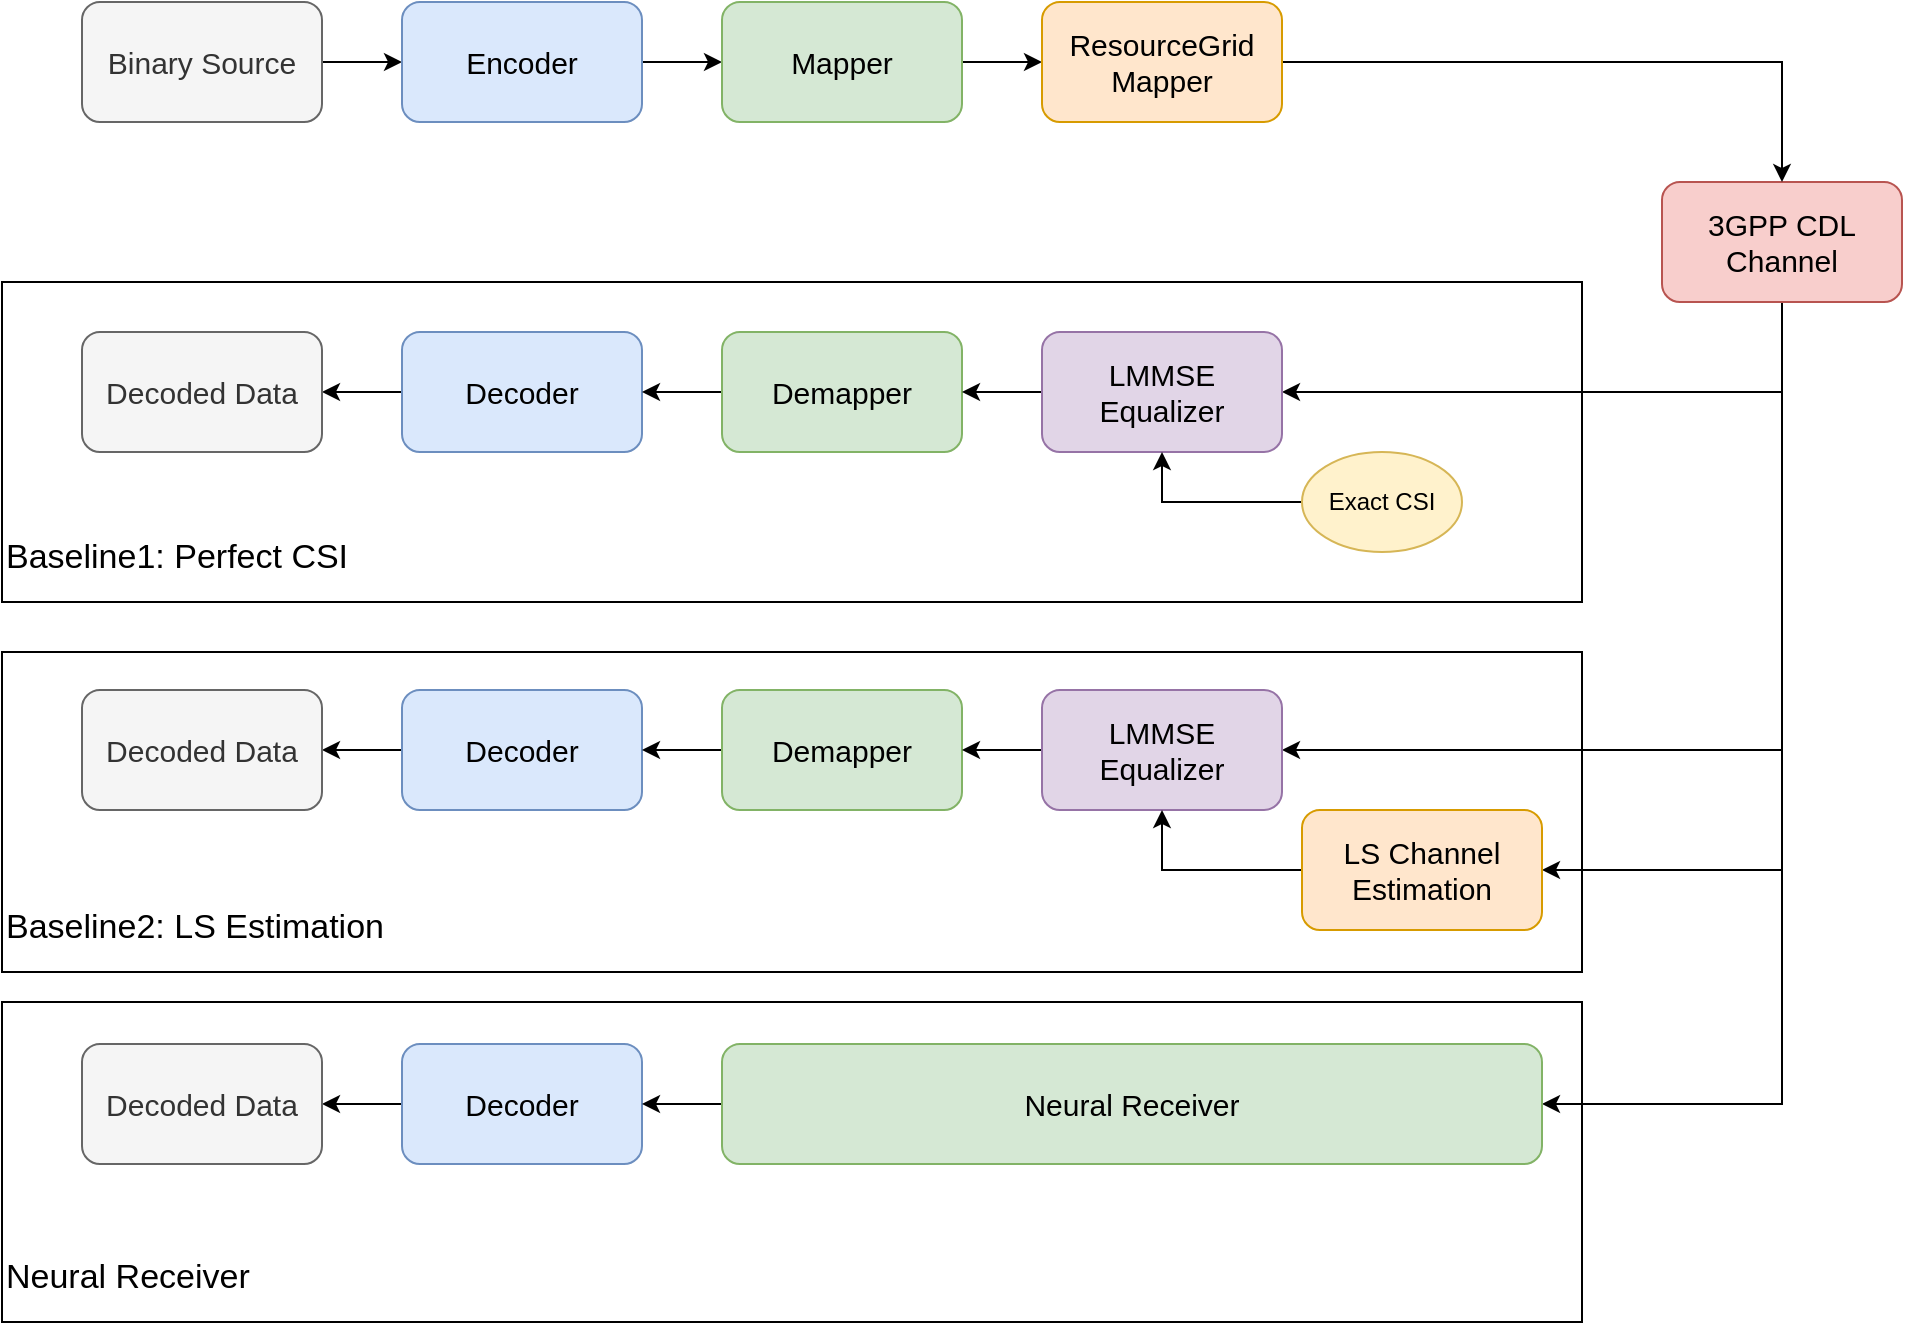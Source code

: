 <mxfile version="26.1.0">
  <diagram name="第 1 页" id="hl5XPuPwT4K25FnsdRnY">
    <mxGraphModel dx="1434" dy="738" grid="1" gridSize="10" guides="1" tooltips="1" connect="1" arrows="1" fold="1" page="1" pageScale="1" pageWidth="827" pageHeight="1169" math="0" shadow="0">
      <root>
        <mxCell id="0" />
        <mxCell id="1" parent="0" />
        <mxCell id="qTxFpNi2VY4SVTIQpSqW-49" value="&lt;div&gt;&lt;br&gt;&lt;/div&gt;&lt;div&gt;&lt;br&gt;&lt;/div&gt;&lt;div&gt;&lt;br&gt;&lt;/div&gt;&lt;div&gt;&lt;br&gt;&lt;/div&gt;&lt;div&gt;&lt;br&gt;&lt;/div&gt;&lt;div&gt;&lt;br&gt;&lt;/div&gt;&lt;div&gt;&lt;br&gt;&lt;/div&gt;&lt;div&gt;&lt;br&gt;&lt;/div&gt;&lt;div style=&quot;&quot;&gt;&lt;font style=&quot;font-size: 17px;&quot;&gt;Neural Receiver&lt;/font&gt;&lt;/div&gt;" style="rounded=0;whiteSpace=wrap;html=1;fillColor=none;align=left;" vertex="1" parent="1">
          <mxGeometry x="40" y="680" width="790" height="160" as="geometry" />
        </mxCell>
        <mxCell id="qTxFpNi2VY4SVTIQpSqW-1" value="" style="edgeStyle=orthogonalEdgeStyle;rounded=0;orthogonalLoop=1;jettySize=auto;html=1;fillColor=#d5e8d4;strokeColor=#000000;strokeWidth=1;fontSize=15;fontStyle=0" edge="1" parent="1" source="qTxFpNi2VY4SVTIQpSqW-2" target="qTxFpNi2VY4SVTIQpSqW-4">
          <mxGeometry relative="1" as="geometry" />
        </mxCell>
        <mxCell id="qTxFpNi2VY4SVTIQpSqW-2" value="Binary Source" style="rounded=1;whiteSpace=wrap;html=1;fillColor=#f5f5f5;strokeColor=#666666;strokeWidth=1;fontSize=15;fontStyle=0;fontColor=#333333;" vertex="1" parent="1">
          <mxGeometry x="80" y="180" width="120" height="60" as="geometry" />
        </mxCell>
        <mxCell id="qTxFpNi2VY4SVTIQpSqW-3" value="" style="edgeStyle=orthogonalEdgeStyle;rounded=0;orthogonalLoop=1;jettySize=auto;html=1;fillColor=#d5e8d4;strokeColor=#000000;strokeWidth=1;fontSize=15;fontStyle=0" edge="1" parent="1" source="qTxFpNi2VY4SVTIQpSqW-4" target="qTxFpNi2VY4SVTIQpSqW-6">
          <mxGeometry relative="1" as="geometry" />
        </mxCell>
        <mxCell id="qTxFpNi2VY4SVTIQpSqW-4" value="Encoder" style="rounded=1;whiteSpace=wrap;html=1;fillColor=#dae8fc;strokeColor=#6c8ebf;strokeWidth=1;fontSize=15;fontStyle=0" vertex="1" parent="1">
          <mxGeometry x="240" y="180" width="120" height="60" as="geometry" />
        </mxCell>
        <mxCell id="qTxFpNi2VY4SVTIQpSqW-17" style="edgeStyle=orthogonalEdgeStyle;rounded=0;orthogonalLoop=1;jettySize=auto;html=1;exitX=1;exitY=0.5;exitDx=0;exitDy=0;entryX=0;entryY=0.5;entryDx=0;entryDy=0;" edge="1" parent="1" source="qTxFpNi2VY4SVTIQpSqW-6" target="qTxFpNi2VY4SVTIQpSqW-10">
          <mxGeometry relative="1" as="geometry" />
        </mxCell>
        <mxCell id="qTxFpNi2VY4SVTIQpSqW-6" value="Mapper" style="rounded=1;whiteSpace=wrap;html=1;fillColor=#d5e8d4;strokeColor=#82b366;strokeWidth=1;fontSize=15;fontStyle=0" vertex="1" parent="1">
          <mxGeometry x="400" y="180" width="120" height="60" as="geometry" />
        </mxCell>
        <mxCell id="qTxFpNi2VY4SVTIQpSqW-25" style="edgeStyle=orthogonalEdgeStyle;rounded=0;orthogonalLoop=1;jettySize=auto;html=1;exitX=0.5;exitY=1;exitDx=0;exitDy=0;entryX=1;entryY=0.5;entryDx=0;entryDy=0;" edge="1" parent="1" source="qTxFpNi2VY4SVTIQpSqW-8" target="qTxFpNi2VY4SVTIQpSqW-23">
          <mxGeometry relative="1" as="geometry">
            <mxPoint x="690" y="390" as="targetPoint" />
          </mxGeometry>
        </mxCell>
        <mxCell id="qTxFpNi2VY4SVTIQpSqW-33" style="edgeStyle=orthogonalEdgeStyle;rounded=0;orthogonalLoop=1;jettySize=auto;html=1;exitX=0.5;exitY=1;exitDx=0;exitDy=0;entryX=1;entryY=0.5;entryDx=0;entryDy=0;" edge="1" parent="1" source="qTxFpNi2VY4SVTIQpSqW-8" target="qTxFpNi2VY4SVTIQpSqW-24">
          <mxGeometry relative="1" as="geometry" />
        </mxCell>
        <mxCell id="qTxFpNi2VY4SVTIQpSqW-34" style="edgeStyle=orthogonalEdgeStyle;rounded=0;orthogonalLoop=1;jettySize=auto;html=1;exitX=0.5;exitY=1;exitDx=0;exitDy=0;entryX=1;entryY=0.5;entryDx=0;entryDy=0;" edge="1" parent="1" source="qTxFpNi2VY4SVTIQpSqW-8" target="qTxFpNi2VY4SVTIQpSqW-32">
          <mxGeometry relative="1" as="geometry" />
        </mxCell>
        <mxCell id="qTxFpNi2VY4SVTIQpSqW-39" style="edgeStyle=orthogonalEdgeStyle;rounded=0;orthogonalLoop=1;jettySize=auto;html=1;exitX=0.5;exitY=1;exitDx=0;exitDy=0;entryX=1;entryY=0.5;entryDx=0;entryDy=0;" edge="1" parent="1" source="qTxFpNi2VY4SVTIQpSqW-8" target="qTxFpNi2VY4SVTIQpSqW-38">
          <mxGeometry relative="1" as="geometry" />
        </mxCell>
        <mxCell id="qTxFpNi2VY4SVTIQpSqW-8" value="3GPP CDL&lt;div&gt;Channel&lt;/div&gt;" style="rounded=1;whiteSpace=wrap;html=1;fillColor=#f8cecc;strokeColor=#b85450;strokeWidth=1;fontSize=15;fontStyle=0" vertex="1" parent="1">
          <mxGeometry x="870" y="270" width="120" height="60" as="geometry" />
        </mxCell>
        <mxCell id="qTxFpNi2VY4SVTIQpSqW-19" style="edgeStyle=orthogonalEdgeStyle;rounded=0;orthogonalLoop=1;jettySize=auto;html=1;exitX=1;exitY=0.5;exitDx=0;exitDy=0;" edge="1" parent="1" source="qTxFpNi2VY4SVTIQpSqW-10" target="qTxFpNi2VY4SVTIQpSqW-8">
          <mxGeometry relative="1" as="geometry" />
        </mxCell>
        <mxCell id="qTxFpNi2VY4SVTIQpSqW-10" value="ResourceGrid&lt;div&gt;Mapper&lt;/div&gt;" style="rounded=1;whiteSpace=wrap;html=1;fillColor=#ffe6cc;strokeColor=#d79b00;strokeWidth=1;fontSize=15;fontStyle=0" vertex="1" parent="1">
          <mxGeometry x="560" y="180" width="120" height="60" as="geometry" />
        </mxCell>
        <mxCell id="qTxFpNi2VY4SVTIQpSqW-40" style="edgeStyle=orthogonalEdgeStyle;rounded=0;orthogonalLoop=1;jettySize=auto;html=1;exitX=0;exitY=0.5;exitDx=0;exitDy=0;entryX=1;entryY=0.5;entryDx=0;entryDy=0;" edge="1" parent="1" source="qTxFpNi2VY4SVTIQpSqW-12" target="qTxFpNi2VY4SVTIQpSqW-41">
          <mxGeometry relative="1" as="geometry">
            <mxPoint x="210" y="375" as="targetPoint" />
          </mxGeometry>
        </mxCell>
        <mxCell id="qTxFpNi2VY4SVTIQpSqW-12" value="Decoder" style="rounded=1;whiteSpace=wrap;html=1;fillColor=#dae8fc;strokeColor=#6c8ebf;strokeWidth=1;fontSize=15;fontStyle=0" vertex="1" parent="1">
          <mxGeometry x="240" y="345" width="120" height="60" as="geometry" />
        </mxCell>
        <mxCell id="qTxFpNi2VY4SVTIQpSqW-29" style="edgeStyle=orthogonalEdgeStyle;rounded=0;orthogonalLoop=1;jettySize=auto;html=1;exitX=0;exitY=0.5;exitDx=0;exitDy=0;entryX=1;entryY=0.5;entryDx=0;entryDy=0;" edge="1" parent="1" source="qTxFpNi2VY4SVTIQpSqW-18" target="qTxFpNi2VY4SVTIQpSqW-12">
          <mxGeometry relative="1" as="geometry" />
        </mxCell>
        <mxCell id="qTxFpNi2VY4SVTIQpSqW-18" value="Demapper" style="rounded=1;whiteSpace=wrap;html=1;fillColor=#d5e8d4;strokeColor=#82b366;strokeWidth=1;fontSize=15;fontStyle=0" vertex="1" parent="1">
          <mxGeometry x="400" y="345" width="120" height="60" as="geometry" />
        </mxCell>
        <mxCell id="qTxFpNi2VY4SVTIQpSqW-44" style="edgeStyle=orthogonalEdgeStyle;rounded=0;orthogonalLoop=1;jettySize=auto;html=1;exitX=0;exitY=0.5;exitDx=0;exitDy=0;entryX=1;entryY=0.5;entryDx=0;entryDy=0;" edge="1" parent="1" source="qTxFpNi2VY4SVTIQpSqW-20" target="qTxFpNi2VY4SVTIQpSqW-42">
          <mxGeometry relative="1" as="geometry" />
        </mxCell>
        <mxCell id="qTxFpNi2VY4SVTIQpSqW-20" value="Decoder" style="rounded=1;whiteSpace=wrap;html=1;fillColor=#dae8fc;strokeColor=#6c8ebf;strokeWidth=1;fontSize=15;fontStyle=0" vertex="1" parent="1">
          <mxGeometry x="240" y="524" width="120" height="60" as="geometry" />
        </mxCell>
        <mxCell id="qTxFpNi2VY4SVTIQpSqW-31" style="edgeStyle=orthogonalEdgeStyle;rounded=0;orthogonalLoop=1;jettySize=auto;html=1;exitX=0;exitY=0.5;exitDx=0;exitDy=0;entryX=1;entryY=0.5;entryDx=0;entryDy=0;" edge="1" parent="1" source="qTxFpNi2VY4SVTIQpSqW-22" target="qTxFpNi2VY4SVTIQpSqW-20">
          <mxGeometry relative="1" as="geometry" />
        </mxCell>
        <mxCell id="qTxFpNi2VY4SVTIQpSqW-22" value="Demapper" style="rounded=1;whiteSpace=wrap;html=1;fillColor=#d5e8d4;strokeColor=#82b366;strokeWidth=1;fontSize=15;fontStyle=0" vertex="1" parent="1">
          <mxGeometry x="400" y="524" width="120" height="60" as="geometry" />
        </mxCell>
        <mxCell id="qTxFpNi2VY4SVTIQpSqW-28" style="edgeStyle=orthogonalEdgeStyle;rounded=0;orthogonalLoop=1;jettySize=auto;html=1;exitX=0;exitY=0.5;exitDx=0;exitDy=0;entryX=1;entryY=0.5;entryDx=0;entryDy=0;" edge="1" parent="1" source="qTxFpNi2VY4SVTIQpSqW-23" target="qTxFpNi2VY4SVTIQpSqW-18">
          <mxGeometry relative="1" as="geometry" />
        </mxCell>
        <mxCell id="qTxFpNi2VY4SVTIQpSqW-23" value="LMMSE&lt;div&gt;Equalizer&lt;/div&gt;" style="rounded=1;whiteSpace=wrap;html=1;fillColor=#e1d5e7;strokeColor=#9673a6;strokeWidth=1;fontSize=15;fontStyle=0" vertex="1" parent="1">
          <mxGeometry x="560" y="345" width="120" height="60" as="geometry" />
        </mxCell>
        <mxCell id="qTxFpNi2VY4SVTIQpSqW-30" style="edgeStyle=orthogonalEdgeStyle;rounded=0;orthogonalLoop=1;jettySize=auto;html=1;exitX=0;exitY=0.5;exitDx=0;exitDy=0;entryX=1;entryY=0.5;entryDx=0;entryDy=0;" edge="1" parent="1" source="qTxFpNi2VY4SVTIQpSqW-24" target="qTxFpNi2VY4SVTIQpSqW-22">
          <mxGeometry relative="1" as="geometry" />
        </mxCell>
        <mxCell id="qTxFpNi2VY4SVTIQpSqW-24" value="LMMSE&lt;div&gt;Equalizer&lt;/div&gt;" style="rounded=1;whiteSpace=wrap;html=1;fillColor=#e1d5e7;strokeColor=#9673a6;strokeWidth=1;fontSize=15;fontStyle=0" vertex="1" parent="1">
          <mxGeometry x="560" y="524" width="120" height="60" as="geometry" />
        </mxCell>
        <mxCell id="qTxFpNi2VY4SVTIQpSqW-27" style="edgeStyle=orthogonalEdgeStyle;rounded=0;orthogonalLoop=1;jettySize=auto;html=1;exitX=0;exitY=0.5;exitDx=0;exitDy=0;entryX=0.5;entryY=1;entryDx=0;entryDy=0;" edge="1" parent="1" source="qTxFpNi2VY4SVTIQpSqW-26" target="qTxFpNi2VY4SVTIQpSqW-23">
          <mxGeometry relative="1" as="geometry" />
        </mxCell>
        <mxCell id="qTxFpNi2VY4SVTIQpSqW-26" value="Exact CSI" style="ellipse;whiteSpace=wrap;html=1;fillColor=#fff2cc;strokeColor=#d6b656;" vertex="1" parent="1">
          <mxGeometry x="690" y="405" width="80" height="50" as="geometry" />
        </mxCell>
        <mxCell id="qTxFpNi2VY4SVTIQpSqW-35" style="edgeStyle=orthogonalEdgeStyle;rounded=0;orthogonalLoop=1;jettySize=auto;html=1;exitX=0;exitY=0.5;exitDx=0;exitDy=0;entryX=0.5;entryY=1;entryDx=0;entryDy=0;" edge="1" parent="1" source="qTxFpNi2VY4SVTIQpSqW-32" target="qTxFpNi2VY4SVTIQpSqW-24">
          <mxGeometry relative="1" as="geometry" />
        </mxCell>
        <mxCell id="qTxFpNi2VY4SVTIQpSqW-32" value="LS Channel&lt;div&gt;Estimation&lt;/div&gt;" style="rounded=1;whiteSpace=wrap;html=1;fillColor=#ffe6cc;strokeColor=#d79b00;strokeWidth=1;fontSize=15;fontStyle=0" vertex="1" parent="1">
          <mxGeometry x="690" y="584" width="120" height="60" as="geometry" />
        </mxCell>
        <mxCell id="qTxFpNi2VY4SVTIQpSqW-45" style="edgeStyle=orthogonalEdgeStyle;rounded=0;orthogonalLoop=1;jettySize=auto;html=1;exitX=0;exitY=0.5;exitDx=0;exitDy=0;entryX=1;entryY=0.5;entryDx=0;entryDy=0;" edge="1" parent="1" source="qTxFpNi2VY4SVTIQpSqW-36" target="qTxFpNi2VY4SVTIQpSqW-43">
          <mxGeometry relative="1" as="geometry" />
        </mxCell>
        <mxCell id="qTxFpNi2VY4SVTIQpSqW-36" value="Decoder" style="rounded=1;whiteSpace=wrap;html=1;fillColor=#dae8fc;strokeColor=#6c8ebf;strokeWidth=1;fontSize=15;fontStyle=0" vertex="1" parent="1">
          <mxGeometry x="240" y="701" width="120" height="60" as="geometry" />
        </mxCell>
        <mxCell id="qTxFpNi2VY4SVTIQpSqW-50" style="edgeStyle=orthogonalEdgeStyle;rounded=0;orthogonalLoop=1;jettySize=auto;html=1;exitX=0;exitY=0.5;exitDx=0;exitDy=0;entryX=1;entryY=0.5;entryDx=0;entryDy=0;" edge="1" parent="1" source="qTxFpNi2VY4SVTIQpSqW-38" target="qTxFpNi2VY4SVTIQpSqW-36">
          <mxGeometry relative="1" as="geometry" />
        </mxCell>
        <mxCell id="qTxFpNi2VY4SVTIQpSqW-38" value="Neural Receiver" style="rounded=1;whiteSpace=wrap;html=1;fillColor=#d5e8d4;strokeColor=#82b366;strokeWidth=1;fontSize=15;fontStyle=0" vertex="1" parent="1">
          <mxGeometry x="400" y="701" width="410" height="60" as="geometry" />
        </mxCell>
        <mxCell id="qTxFpNi2VY4SVTIQpSqW-41" value="Decoded Data" style="rounded=1;whiteSpace=wrap;html=1;fillColor=#f5f5f5;strokeColor=#666666;strokeWidth=1;fontSize=15;fontStyle=0;fontColor=#333333;" vertex="1" parent="1">
          <mxGeometry x="80" y="345" width="120" height="60" as="geometry" />
        </mxCell>
        <mxCell id="qTxFpNi2VY4SVTIQpSqW-42" value="Decoded Data" style="rounded=1;whiteSpace=wrap;html=1;fillColor=#f5f5f5;strokeColor=#666666;strokeWidth=1;fontSize=15;fontStyle=0;fontColor=#333333;" vertex="1" parent="1">
          <mxGeometry x="80" y="524" width="120" height="60" as="geometry" />
        </mxCell>
        <mxCell id="qTxFpNi2VY4SVTIQpSqW-43" value="Decoded Data" style="rounded=1;whiteSpace=wrap;html=1;fillColor=#f5f5f5;strokeColor=#666666;strokeWidth=1;fontSize=15;fontStyle=0;fontColor=#333333;" vertex="1" parent="1">
          <mxGeometry x="80" y="701" width="120" height="60" as="geometry" />
        </mxCell>
        <mxCell id="qTxFpNi2VY4SVTIQpSqW-46" value="&lt;div&gt;&lt;br&gt;&lt;/div&gt;&lt;div&gt;&lt;br&gt;&lt;/div&gt;&lt;div&gt;&lt;br&gt;&lt;/div&gt;&lt;div&gt;&lt;br&gt;&lt;/div&gt;&lt;div&gt;&lt;br&gt;&lt;/div&gt;&lt;div&gt;&lt;br&gt;&lt;/div&gt;&lt;div&gt;&lt;br&gt;&lt;/div&gt;&lt;div&gt;&lt;br&gt;&lt;/div&gt;&lt;div style=&quot;&quot;&gt;&lt;font style=&quot;font-size: 17px;&quot;&gt;Baseline1: Perfect CSI&lt;/font&gt;&lt;/div&gt;" style="rounded=0;whiteSpace=wrap;html=1;fillColor=none;align=left;" vertex="1" parent="1">
          <mxGeometry x="40" y="320" width="790" height="160" as="geometry" />
        </mxCell>
        <mxCell id="qTxFpNi2VY4SVTIQpSqW-47" value="&lt;div&gt;&lt;br&gt;&lt;/div&gt;&lt;div&gt;&lt;br&gt;&lt;/div&gt;&lt;div&gt;&lt;br&gt;&lt;/div&gt;&lt;div&gt;&lt;br&gt;&lt;/div&gt;&lt;div&gt;&lt;br&gt;&lt;/div&gt;&lt;div&gt;&lt;br&gt;&lt;/div&gt;&lt;div&gt;&lt;br&gt;&lt;/div&gt;&lt;div&gt;&lt;br&gt;&lt;/div&gt;&lt;div style=&quot;&quot;&gt;&lt;font style=&quot;font-size: 17px;&quot;&gt;Baseline2: LS Estimation&lt;/font&gt;&lt;/div&gt;" style="rounded=0;whiteSpace=wrap;html=1;fillColor=none;align=left;" vertex="1" parent="1">
          <mxGeometry x="40" y="505" width="790" height="160" as="geometry" />
        </mxCell>
      </root>
    </mxGraphModel>
  </diagram>
</mxfile>
